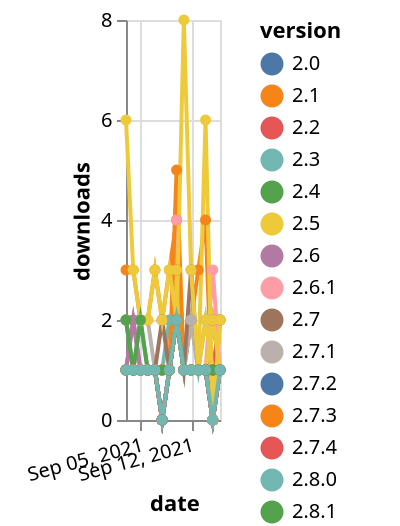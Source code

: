 {"$schema": "https://vega.github.io/schema/vega-lite/v5.json", "description": "A simple bar chart with embedded data.", "data": {"values": [{"date": "2021-09-03", "total": 187, "delta": 1, "version": "2.8.9"}, {"date": "2021-09-04", "total": 189, "delta": 2, "version": "2.8.9"}, {"date": "2021-09-05", "total": 190, "delta": 1, "version": "2.8.9"}, {"date": "2021-09-06", "total": 191, "delta": 1, "version": "2.8.9"}, {"date": "2021-09-07", "total": 192, "delta": 1, "version": "2.8.9"}, {"date": "2021-09-08", "total": 192, "delta": 0, "version": "2.8.9"}, {"date": "2021-09-09", "total": 193, "delta": 1, "version": "2.8.9"}, {"date": "2021-09-10", "total": 195, "delta": 2, "version": "2.8.9"}, {"date": "2021-09-11", "total": 196, "delta": 1, "version": "2.8.9"}, {"date": "2021-09-12", "total": 197, "delta": 1, "version": "2.8.9"}, {"date": "2021-09-13", "total": 198, "delta": 1, "version": "2.8.9"}, {"date": "2021-09-14", "total": 199, "delta": 1, "version": "2.8.9"}, {"date": "2021-09-15", "total": 199, "delta": 0, "version": "2.8.9"}, {"date": "2021-09-16", "total": 200, "delta": 1, "version": "2.8.9"}, {"date": "2021-09-03", "total": 144, "delta": 1, "version": "3.0.2"}, {"date": "2021-09-04", "total": 145, "delta": 1, "version": "3.0.2"}, {"date": "2021-09-05", "total": 146, "delta": 1, "version": "3.0.2"}, {"date": "2021-09-06", "total": 147, "delta": 1, "version": "3.0.2"}, {"date": "2021-09-07", "total": 148, "delta": 1, "version": "3.0.2"}, {"date": "2021-09-08", "total": 148, "delta": 0, "version": "3.0.2"}, {"date": "2021-09-09", "total": 149, "delta": 1, "version": "3.0.2"}, {"date": "2021-09-10", "total": 151, "delta": 2, "version": "3.0.2"}, {"date": "2021-09-11", "total": 152, "delta": 1, "version": "3.0.2"}, {"date": "2021-09-12", "total": 153, "delta": 1, "version": "3.0.2"}, {"date": "2021-09-13", "total": 154, "delta": 1, "version": "3.0.2"}, {"date": "2021-09-14", "total": 155, "delta": 1, "version": "3.0.2"}, {"date": "2021-09-15", "total": 155, "delta": 0, "version": "3.0.2"}, {"date": "2021-09-16", "total": 156, "delta": 1, "version": "3.0.2"}, {"date": "2021-09-03", "total": 208, "delta": 1, "version": "2.8.2"}, {"date": "2021-09-04", "total": 209, "delta": 1, "version": "2.8.2"}, {"date": "2021-09-05", "total": 210, "delta": 1, "version": "2.8.2"}, {"date": "2021-09-06", "total": 211, "delta": 1, "version": "2.8.2"}, {"date": "2021-09-07", "total": 212, "delta": 1, "version": "2.8.2"}, {"date": "2021-09-08", "total": 212, "delta": 0, "version": "2.8.2"}, {"date": "2021-09-09", "total": 213, "delta": 1, "version": "2.8.2"}, {"date": "2021-09-10", "total": 215, "delta": 2, "version": "2.8.2"}, {"date": "2021-09-11", "total": 216, "delta": 1, "version": "2.8.2"}, {"date": "2021-09-12", "total": 217, "delta": 1, "version": "2.8.2"}, {"date": "2021-09-13", "total": 218, "delta": 1, "version": "2.8.2"}, {"date": "2021-09-14", "total": 219, "delta": 1, "version": "2.8.2"}, {"date": "2021-09-15", "total": 219, "delta": 0, "version": "2.8.2"}, {"date": "2021-09-16", "total": 220, "delta": 1, "version": "2.8.2"}, {"date": "2021-09-03", "total": 332, "delta": 1, "version": "2.8.6"}, {"date": "2021-09-04", "total": 333, "delta": 1, "version": "2.8.6"}, {"date": "2021-09-05", "total": 334, "delta": 1, "version": "2.8.6"}, {"date": "2021-09-06", "total": 335, "delta": 1, "version": "2.8.6"}, {"date": "2021-09-07", "total": 336, "delta": 1, "version": "2.8.6"}, {"date": "2021-09-08", "total": 336, "delta": 0, "version": "2.8.6"}, {"date": "2021-09-09", "total": 337, "delta": 1, "version": "2.8.6"}, {"date": "2021-09-10", "total": 339, "delta": 2, "version": "2.8.6"}, {"date": "2021-09-11", "total": 340, "delta": 1, "version": "2.8.6"}, {"date": "2021-09-12", "total": 341, "delta": 1, "version": "2.8.6"}, {"date": "2021-09-13", "total": 342, "delta": 1, "version": "2.8.6"}, {"date": "2021-09-14", "total": 343, "delta": 1, "version": "2.8.6"}, {"date": "2021-09-15", "total": 343, "delta": 0, "version": "2.8.6"}, {"date": "2021-09-16", "total": 344, "delta": 1, "version": "2.8.6"}, {"date": "2021-09-03", "total": 180, "delta": 1, "version": "2.8.8"}, {"date": "2021-09-04", "total": 181, "delta": 1, "version": "2.8.8"}, {"date": "2021-09-05", "total": 182, "delta": 1, "version": "2.8.8"}, {"date": "2021-09-06", "total": 183, "delta": 1, "version": "2.8.8"}, {"date": "2021-09-07", "total": 184, "delta": 1, "version": "2.8.8"}, {"date": "2021-09-08", "total": 184, "delta": 0, "version": "2.8.8"}, {"date": "2021-09-09", "total": 185, "delta": 1, "version": "2.8.8"}, {"date": "2021-09-10", "total": 187, "delta": 2, "version": "2.8.8"}, {"date": "2021-09-11", "total": 188, "delta": 1, "version": "2.8.8"}, {"date": "2021-09-12", "total": 189, "delta": 1, "version": "2.8.8"}, {"date": "2021-09-13", "total": 190, "delta": 1, "version": "2.8.8"}, {"date": "2021-09-14", "total": 191, "delta": 1, "version": "2.8.8"}, {"date": "2021-09-15", "total": 191, "delta": 0, "version": "2.8.8"}, {"date": "2021-09-16", "total": 192, "delta": 1, "version": "2.8.8"}, {"date": "2021-09-03", "total": 99, "delta": 2, "version": "3.0.5"}, {"date": "2021-09-04", "total": 100, "delta": 1, "version": "3.0.5"}, {"date": "2021-09-05", "total": 101, "delta": 1, "version": "3.0.5"}, {"date": "2021-09-06", "total": 102, "delta": 1, "version": "3.0.5"}, {"date": "2021-09-07", "total": 103, "delta": 1, "version": "3.0.5"}, {"date": "2021-09-08", "total": 103, "delta": 0, "version": "3.0.5"}, {"date": "2021-09-09", "total": 104, "delta": 1, "version": "3.0.5"}, {"date": "2021-09-10", "total": 106, "delta": 2, "version": "3.0.5"}, {"date": "2021-09-11", "total": 107, "delta": 1, "version": "3.0.5"}, {"date": "2021-09-12", "total": 108, "delta": 1, "version": "3.0.5"}, {"date": "2021-09-13", "total": 109, "delta": 1, "version": "3.0.5"}, {"date": "2021-09-14", "total": 110, "delta": 1, "version": "3.0.5"}, {"date": "2021-09-15", "total": 110, "delta": 0, "version": "3.0.5"}, {"date": "2021-09-16", "total": 111, "delta": 1, "version": "3.0.5"}, {"date": "2021-09-03", "total": 205, "delta": 1, "version": "2.8.1"}, {"date": "2021-09-04", "total": 206, "delta": 1, "version": "2.8.1"}, {"date": "2021-09-05", "total": 207, "delta": 1, "version": "2.8.1"}, {"date": "2021-09-06", "total": 208, "delta": 1, "version": "2.8.1"}, {"date": "2021-09-07", "total": 209, "delta": 1, "version": "2.8.1"}, {"date": "2021-09-08", "total": 209, "delta": 0, "version": "2.8.1"}, {"date": "2021-09-09", "total": 210, "delta": 1, "version": "2.8.1"}, {"date": "2021-09-10", "total": 212, "delta": 2, "version": "2.8.1"}, {"date": "2021-09-11", "total": 213, "delta": 1, "version": "2.8.1"}, {"date": "2021-09-12", "total": 214, "delta": 1, "version": "2.8.1"}, {"date": "2021-09-13", "total": 215, "delta": 1, "version": "2.8.1"}, {"date": "2021-09-14", "total": 216, "delta": 1, "version": "2.8.1"}, {"date": "2021-09-15", "total": 216, "delta": 0, "version": "2.8.1"}, {"date": "2021-09-16", "total": 217, "delta": 1, "version": "2.8.1"}, {"date": "2021-09-03", "total": 486, "delta": 1, "version": "2.6.1"}, {"date": "2021-09-04", "total": 487, "delta": 1, "version": "2.6.1"}, {"date": "2021-09-05", "total": 488, "delta": 1, "version": "2.6.1"}, {"date": "2021-09-06", "total": 489, "delta": 1, "version": "2.6.1"}, {"date": "2021-09-07", "total": 490, "delta": 1, "version": "2.6.1"}, {"date": "2021-09-08", "total": 490, "delta": 0, "version": "2.6.1"}, {"date": "2021-09-09", "total": 491, "delta": 1, "version": "2.6.1"}, {"date": "2021-09-10", "total": 495, "delta": 4, "version": "2.6.1"}, {"date": "2021-09-11", "total": 496, "delta": 1, "version": "2.6.1"}, {"date": "2021-09-12", "total": 497, "delta": 1, "version": "2.6.1"}, {"date": "2021-09-13", "total": 498, "delta": 1, "version": "2.6.1"}, {"date": "2021-09-14", "total": 499, "delta": 1, "version": "2.6.1"}, {"date": "2021-09-15", "total": 499, "delta": 0, "version": "2.6.1"}, {"date": "2021-09-16", "total": 500, "delta": 1, "version": "2.6.1"}, {"date": "2021-09-03", "total": 200, "delta": 1, "version": "2.8.11"}, {"date": "2021-09-04", "total": 201, "delta": 1, "version": "2.8.11"}, {"date": "2021-09-05", "total": 202, "delta": 1, "version": "2.8.11"}, {"date": "2021-09-06", "total": 203, "delta": 1, "version": "2.8.11"}, {"date": "2021-09-07", "total": 204, "delta": 1, "version": "2.8.11"}, {"date": "2021-09-08", "total": 205, "delta": 1, "version": "2.8.11"}, {"date": "2021-09-09", "total": 206, "delta": 1, "version": "2.8.11"}, {"date": "2021-09-10", "total": 208, "delta": 2, "version": "2.8.11"}, {"date": "2021-09-11", "total": 209, "delta": 1, "version": "2.8.11"}, {"date": "2021-09-12", "total": 210, "delta": 1, "version": "2.8.11"}, {"date": "2021-09-13", "total": 211, "delta": 1, "version": "2.8.11"}, {"date": "2021-09-14", "total": 212, "delta": 1, "version": "2.8.11"}, {"date": "2021-09-15", "total": 214, "delta": 2, "version": "2.8.11"}, {"date": "2021-09-16", "total": 215, "delta": 1, "version": "2.8.11"}, {"date": "2021-09-03", "total": 338, "delta": 3, "version": "3.0.4"}, {"date": "2021-09-04", "total": 341, "delta": 3, "version": "3.0.4"}, {"date": "2021-09-05", "total": 343, "delta": 2, "version": "3.0.4"}, {"date": "2021-09-06", "total": 345, "delta": 2, "version": "3.0.4"}, {"date": "2021-09-07", "total": 348, "delta": 3, "version": "3.0.4"}, {"date": "2021-09-08", "total": 350, "delta": 2, "version": "3.0.4"}, {"date": "2021-09-09", "total": 353, "delta": 3, "version": "3.0.4"}, {"date": "2021-09-10", "total": 357, "delta": 4, "version": "3.0.4"}, {"date": "2021-09-11", "total": 358, "delta": 1, "version": "3.0.4"}, {"date": "2021-09-12", "total": 360, "delta": 2, "version": "3.0.4"}, {"date": "2021-09-13", "total": 363, "delta": 3, "version": "3.0.4"}, {"date": "2021-09-14", "total": 367, "delta": 4, "version": "3.0.4"}, {"date": "2021-09-15", "total": 367, "delta": 0, "version": "3.0.4"}, {"date": "2021-09-16", "total": 369, "delta": 2, "version": "3.0.4"}, {"date": "2021-09-03", "total": 456, "delta": 1, "version": "2.3"}, {"date": "2021-09-04", "total": 457, "delta": 1, "version": "2.3"}, {"date": "2021-09-05", "total": 459, "delta": 2, "version": "2.3"}, {"date": "2021-09-06", "total": 460, "delta": 1, "version": "2.3"}, {"date": "2021-09-07", "total": 461, "delta": 1, "version": "2.3"}, {"date": "2021-09-08", "total": 462, "delta": 1, "version": "2.3"}, {"date": "2021-09-09", "total": 464, "delta": 2, "version": "2.3"}, {"date": "2021-09-10", "total": 466, "delta": 2, "version": "2.3"}, {"date": "2021-09-11", "total": 467, "delta": 1, "version": "2.3"}, {"date": "2021-09-12", "total": 469, "delta": 2, "version": "2.3"}, {"date": "2021-09-13", "total": 470, "delta": 1, "version": "2.3"}, {"date": "2021-09-14", "total": 472, "delta": 2, "version": "2.3"}, {"date": "2021-09-15", "total": 473, "delta": 1, "version": "2.3"}, {"date": "2021-09-16", "total": 474, "delta": 1, "version": "2.3"}, {"date": "2021-09-03", "total": 265, "delta": 1, "version": "2.0"}, {"date": "2021-09-04", "total": 266, "delta": 1, "version": "2.0"}, {"date": "2021-09-05", "total": 267, "delta": 1, "version": "2.0"}, {"date": "2021-09-06", "total": 268, "delta": 1, "version": "2.0"}, {"date": "2021-09-07", "total": 269, "delta": 1, "version": "2.0"}, {"date": "2021-09-08", "total": 270, "delta": 1, "version": "2.0"}, {"date": "2021-09-09", "total": 271, "delta": 1, "version": "2.0"}, {"date": "2021-09-10", "total": 273, "delta": 2, "version": "2.0"}, {"date": "2021-09-11", "total": 274, "delta": 1, "version": "2.0"}, {"date": "2021-09-12", "total": 275, "delta": 1, "version": "2.0"}, {"date": "2021-09-13", "total": 276, "delta": 1, "version": "2.0"}, {"date": "2021-09-14", "total": 277, "delta": 1, "version": "2.0"}, {"date": "2021-09-15", "total": 278, "delta": 1, "version": "2.0"}, {"date": "2021-09-16", "total": 279, "delta": 1, "version": "2.0"}, {"date": "2021-09-03", "total": 336, "delta": 1, "version": "2.8.14"}, {"date": "2021-09-04", "total": 337, "delta": 1, "version": "2.8.14"}, {"date": "2021-09-05", "total": 339, "delta": 2, "version": "2.8.14"}, {"date": "2021-09-06", "total": 341, "delta": 2, "version": "2.8.14"}, {"date": "2021-09-07", "total": 342, "delta": 1, "version": "2.8.14"}, {"date": "2021-09-08", "total": 343, "delta": 1, "version": "2.8.14"}, {"date": "2021-09-09", "total": 344, "delta": 1, "version": "2.8.14"}, {"date": "2021-09-10", "total": 346, "delta": 2, "version": "2.8.14"}, {"date": "2021-09-11", "total": 347, "delta": 1, "version": "2.8.14"}, {"date": "2021-09-12", "total": 349, "delta": 2, "version": "2.8.14"}, {"date": "2021-09-13", "total": 350, "delta": 1, "version": "2.8.14"}, {"date": "2021-09-14", "total": 351, "delta": 1, "version": "2.8.14"}, {"date": "2021-09-15", "total": 352, "delta": 1, "version": "2.8.14"}, {"date": "2021-09-16", "total": 354, "delta": 2, "version": "2.8.14"}, {"date": "2021-09-03", "total": 210, "delta": 1, "version": "2.7.1"}, {"date": "2021-09-04", "total": 211, "delta": 1, "version": "2.7.1"}, {"date": "2021-09-05", "total": 212, "delta": 1, "version": "2.7.1"}, {"date": "2021-09-06", "total": 213, "delta": 1, "version": "2.7.1"}, {"date": "2021-09-07", "total": 214, "delta": 1, "version": "2.7.1"}, {"date": "2021-09-08", "total": 214, "delta": 0, "version": "2.7.1"}, {"date": "2021-09-09", "total": 215, "delta": 1, "version": "2.7.1"}, {"date": "2021-09-10", "total": 217, "delta": 2, "version": "2.7.1"}, {"date": "2021-09-11", "total": 218, "delta": 1, "version": "2.7.1"}, {"date": "2021-09-12", "total": 219, "delta": 1, "version": "2.7.1"}, {"date": "2021-09-13", "total": 220, "delta": 1, "version": "2.7.1"}, {"date": "2021-09-14", "total": 221, "delta": 1, "version": "2.7.1"}, {"date": "2021-09-15", "total": 221, "delta": 0, "version": "2.7.1"}, {"date": "2021-09-16", "total": 222, "delta": 1, "version": "2.7.1"}, {"date": "2021-09-03", "total": 216, "delta": 1, "version": "2.7"}, {"date": "2021-09-04", "total": 217, "delta": 1, "version": "2.7"}, {"date": "2021-09-05", "total": 218, "delta": 1, "version": "2.7"}, {"date": "2021-09-06", "total": 219, "delta": 1, "version": "2.7"}, {"date": "2021-09-07", "total": 220, "delta": 1, "version": "2.7"}, {"date": "2021-09-08", "total": 221, "delta": 1, "version": "2.7"}, {"date": "2021-09-09", "total": 222, "delta": 1, "version": "2.7"}, {"date": "2021-09-10", "total": 224, "delta": 2, "version": "2.7"}, {"date": "2021-09-11", "total": 225, "delta": 1, "version": "2.7"}, {"date": "2021-09-12", "total": 226, "delta": 1, "version": "2.7"}, {"date": "2021-09-13", "total": 227, "delta": 1, "version": "2.7"}, {"date": "2021-09-14", "total": 228, "delta": 1, "version": "2.7"}, {"date": "2021-09-15", "total": 229, "delta": 1, "version": "2.7"}, {"date": "2021-09-16", "total": 230, "delta": 1, "version": "2.7"}, {"date": "2021-09-03", "total": 201, "delta": 1, "version": "2.8.3"}, {"date": "2021-09-04", "total": 202, "delta": 1, "version": "2.8.3"}, {"date": "2021-09-05", "total": 203, "delta": 1, "version": "2.8.3"}, {"date": "2021-09-06", "total": 204, "delta": 1, "version": "2.8.3"}, {"date": "2021-09-07", "total": 205, "delta": 1, "version": "2.8.3"}, {"date": "2021-09-08", "total": 205, "delta": 0, "version": "2.8.3"}, {"date": "2021-09-09", "total": 206, "delta": 1, "version": "2.8.3"}, {"date": "2021-09-10", "total": 208, "delta": 2, "version": "2.8.3"}, {"date": "2021-09-11", "total": 209, "delta": 1, "version": "2.8.3"}, {"date": "2021-09-12", "total": 210, "delta": 1, "version": "2.8.3"}, {"date": "2021-09-13", "total": 211, "delta": 1, "version": "2.8.3"}, {"date": "2021-09-14", "total": 212, "delta": 1, "version": "2.8.3"}, {"date": "2021-09-15", "total": 213, "delta": 1, "version": "2.8.3"}, {"date": "2021-09-16", "total": 214, "delta": 1, "version": "2.8.3"}, {"date": "2021-09-03", "total": 312, "delta": 1, "version": "2.8.0"}, {"date": "2021-09-04", "total": 313, "delta": 1, "version": "2.8.0"}, {"date": "2021-09-05", "total": 314, "delta": 1, "version": "2.8.0"}, {"date": "2021-09-06", "total": 315, "delta": 1, "version": "2.8.0"}, {"date": "2021-09-07", "total": 316, "delta": 1, "version": "2.8.0"}, {"date": "2021-09-08", "total": 316, "delta": 0, "version": "2.8.0"}, {"date": "2021-09-09", "total": 317, "delta": 1, "version": "2.8.0"}, {"date": "2021-09-10", "total": 320, "delta": 3, "version": "2.8.0"}, {"date": "2021-09-11", "total": 321, "delta": 1, "version": "2.8.0"}, {"date": "2021-09-12", "total": 322, "delta": 1, "version": "2.8.0"}, {"date": "2021-09-13", "total": 323, "delta": 1, "version": "2.8.0"}, {"date": "2021-09-14", "total": 324, "delta": 1, "version": "2.8.0"}, {"date": "2021-09-15", "total": 324, "delta": 0, "version": "2.8.0"}, {"date": "2021-09-16", "total": 325, "delta": 1, "version": "2.8.0"}, {"date": "2021-09-03", "total": 91, "delta": 2, "version": "3.0.6"}, {"date": "2021-09-04", "total": 92, "delta": 1, "version": "3.0.6"}, {"date": "2021-09-05", "total": 93, "delta": 1, "version": "3.0.6"}, {"date": "2021-09-06", "total": 94, "delta": 1, "version": "3.0.6"}, {"date": "2021-09-07", "total": 95, "delta": 1, "version": "3.0.6"}, {"date": "2021-09-08", "total": 95, "delta": 0, "version": "3.0.6"}, {"date": "2021-09-09", "total": 96, "delta": 1, "version": "3.0.6"}, {"date": "2021-09-10", "total": 98, "delta": 2, "version": "3.0.6"}, {"date": "2021-09-11", "total": 99, "delta": 1, "version": "3.0.6"}, {"date": "2021-09-12", "total": 100, "delta": 1, "version": "3.0.6"}, {"date": "2021-09-13", "total": 101, "delta": 1, "version": "3.0.6"}, {"date": "2021-09-14", "total": 102, "delta": 1, "version": "3.0.6"}, {"date": "2021-09-15", "total": 103, "delta": 1, "version": "3.0.6"}, {"date": "2021-09-16", "total": 104, "delta": 1, "version": "3.0.6"}, {"date": "2021-09-03", "total": 244, "delta": 1, "version": "2.6"}, {"date": "2021-09-04", "total": 246, "delta": 2, "version": "2.6"}, {"date": "2021-09-05", "total": 247, "delta": 1, "version": "2.6"}, {"date": "2021-09-06", "total": 248, "delta": 1, "version": "2.6"}, {"date": "2021-09-07", "total": 249, "delta": 1, "version": "2.6"}, {"date": "2021-09-08", "total": 250, "delta": 1, "version": "2.6"}, {"date": "2021-09-09", "total": 251, "delta": 1, "version": "2.6"}, {"date": "2021-09-10", "total": 253, "delta": 2, "version": "2.6"}, {"date": "2021-09-11", "total": 254, "delta": 1, "version": "2.6"}, {"date": "2021-09-12", "total": 255, "delta": 1, "version": "2.6"}, {"date": "2021-09-13", "total": 256, "delta": 1, "version": "2.6"}, {"date": "2021-09-14", "total": 257, "delta": 1, "version": "2.6"}, {"date": "2021-09-15", "total": 259, "delta": 2, "version": "2.6"}, {"date": "2021-09-16", "total": 260, "delta": 1, "version": "2.6"}, {"date": "2021-09-03", "total": 86, "delta": 2, "version": "3.0.7"}, {"date": "2021-09-04", "total": 87, "delta": 1, "version": "3.0.7"}, {"date": "2021-09-05", "total": 88, "delta": 1, "version": "3.0.7"}, {"date": "2021-09-06", "total": 89, "delta": 1, "version": "3.0.7"}, {"date": "2021-09-07", "total": 90, "delta": 1, "version": "3.0.7"}, {"date": "2021-09-08", "total": 90, "delta": 0, "version": "3.0.7"}, {"date": "2021-09-09", "total": 91, "delta": 1, "version": "3.0.7"}, {"date": "2021-09-10", "total": 93, "delta": 2, "version": "3.0.7"}, {"date": "2021-09-11", "total": 94, "delta": 1, "version": "3.0.7"}, {"date": "2021-09-12", "total": 95, "delta": 1, "version": "3.0.7"}, {"date": "2021-09-13", "total": 96, "delta": 1, "version": "3.0.7"}, {"date": "2021-09-14", "total": 97, "delta": 1, "version": "3.0.7"}, {"date": "2021-09-15", "total": 97, "delta": 0, "version": "3.0.7"}, {"date": "2021-09-16", "total": 98, "delta": 1, "version": "3.0.7"}, {"date": "2021-09-03", "total": 155, "delta": 1, "version": "3.0.1"}, {"date": "2021-09-04", "total": 156, "delta": 1, "version": "3.0.1"}, {"date": "2021-09-05", "total": 157, "delta": 1, "version": "3.0.1"}, {"date": "2021-09-06", "total": 158, "delta": 1, "version": "3.0.1"}, {"date": "2021-09-07", "total": 159, "delta": 1, "version": "3.0.1"}, {"date": "2021-09-08", "total": 159, "delta": 0, "version": "3.0.1"}, {"date": "2021-09-09", "total": 160, "delta": 1, "version": "3.0.1"}, {"date": "2021-09-10", "total": 162, "delta": 2, "version": "3.0.1"}, {"date": "2021-09-11", "total": 163, "delta": 1, "version": "3.0.1"}, {"date": "2021-09-12", "total": 164, "delta": 1, "version": "3.0.1"}, {"date": "2021-09-13", "total": 165, "delta": 1, "version": "3.0.1"}, {"date": "2021-09-14", "total": 166, "delta": 1, "version": "3.0.1"}, {"date": "2021-09-15", "total": 166, "delta": 0, "version": "3.0.1"}, {"date": "2021-09-16", "total": 167, "delta": 1, "version": "3.0.1"}, {"date": "2021-09-03", "total": 453, "delta": 1, "version": "2.2"}, {"date": "2021-09-04", "total": 454, "delta": 1, "version": "2.2"}, {"date": "2021-09-05", "total": 455, "delta": 1, "version": "2.2"}, {"date": "2021-09-06", "total": 456, "delta": 1, "version": "2.2"}, {"date": "2021-09-07", "total": 457, "delta": 1, "version": "2.2"}, {"date": "2021-09-08", "total": 458, "delta": 1, "version": "2.2"}, {"date": "2021-09-09", "total": 459, "delta": 1, "version": "2.2"}, {"date": "2021-09-10", "total": 462, "delta": 3, "version": "2.2"}, {"date": "2021-09-11", "total": 463, "delta": 1, "version": "2.2"}, {"date": "2021-09-12", "total": 464, "delta": 1, "version": "2.2"}, {"date": "2021-09-13", "total": 465, "delta": 1, "version": "2.2"}, {"date": "2021-09-14", "total": 466, "delta": 1, "version": "2.2"}, {"date": "2021-09-15", "total": 467, "delta": 1, "version": "2.2"}, {"date": "2021-09-16", "total": 469, "delta": 2, "version": "2.2"}, {"date": "2021-09-03", "total": 520, "delta": 1, "version": "2.8.4"}, {"date": "2021-09-04", "total": 521, "delta": 1, "version": "2.8.4"}, {"date": "2021-09-05", "total": 522, "delta": 1, "version": "2.8.4"}, {"date": "2021-09-06", "total": 523, "delta": 1, "version": "2.8.4"}, {"date": "2021-09-07", "total": 524, "delta": 1, "version": "2.8.4"}, {"date": "2021-09-08", "total": 524, "delta": 0, "version": "2.8.4"}, {"date": "2021-09-09", "total": 525, "delta": 1, "version": "2.8.4"}, {"date": "2021-09-10", "total": 527, "delta": 2, "version": "2.8.4"}, {"date": "2021-09-11", "total": 528, "delta": 1, "version": "2.8.4"}, {"date": "2021-09-12", "total": 529, "delta": 1, "version": "2.8.4"}, {"date": "2021-09-13", "total": 530, "delta": 1, "version": "2.8.4"}, {"date": "2021-09-14", "total": 531, "delta": 1, "version": "2.8.4"}, {"date": "2021-09-15", "total": 531, "delta": 0, "version": "2.8.4"}, {"date": "2021-09-16", "total": 532, "delta": 1, "version": "2.8.4"}, {"date": "2021-09-03", "total": 153, "delta": 1, "version": "3.0.0"}, {"date": "2021-09-04", "total": 154, "delta": 1, "version": "3.0.0"}, {"date": "2021-09-05", "total": 155, "delta": 1, "version": "3.0.0"}, {"date": "2021-09-06", "total": 156, "delta": 1, "version": "3.0.0"}, {"date": "2021-09-07", "total": 157, "delta": 1, "version": "3.0.0"}, {"date": "2021-09-08", "total": 157, "delta": 0, "version": "3.0.0"}, {"date": "2021-09-09", "total": 158, "delta": 1, "version": "3.0.0"}, {"date": "2021-09-10", "total": 160, "delta": 2, "version": "3.0.0"}, {"date": "2021-09-11", "total": 161, "delta": 1, "version": "3.0.0"}, {"date": "2021-09-12", "total": 162, "delta": 1, "version": "3.0.0"}, {"date": "2021-09-13", "total": 163, "delta": 1, "version": "3.0.0"}, {"date": "2021-09-14", "total": 164, "delta": 1, "version": "3.0.0"}, {"date": "2021-09-15", "total": 164, "delta": 0, "version": "3.0.0"}, {"date": "2021-09-16", "total": 165, "delta": 1, "version": "3.0.0"}, {"date": "2021-09-03", "total": 199, "delta": 1, "version": "3.0.3"}, {"date": "2021-09-04", "total": 200, "delta": 1, "version": "3.0.3"}, {"date": "2021-09-05", "total": 201, "delta": 1, "version": "3.0.3"}, {"date": "2021-09-06", "total": 202, "delta": 1, "version": "3.0.3"}, {"date": "2021-09-07", "total": 203, "delta": 1, "version": "3.0.3"}, {"date": "2021-09-08", "total": 203, "delta": 0, "version": "3.0.3"}, {"date": "2021-09-09", "total": 204, "delta": 1, "version": "3.0.3"}, {"date": "2021-09-10", "total": 206, "delta": 2, "version": "3.0.3"}, {"date": "2021-09-11", "total": 207, "delta": 1, "version": "3.0.3"}, {"date": "2021-09-12", "total": 208, "delta": 1, "version": "3.0.3"}, {"date": "2021-09-13", "total": 209, "delta": 1, "version": "3.0.3"}, {"date": "2021-09-14", "total": 210, "delta": 1, "version": "3.0.3"}, {"date": "2021-09-15", "total": 210, "delta": 0, "version": "3.0.3"}, {"date": "2021-09-16", "total": 211, "delta": 1, "version": "3.0.3"}, {"date": "2021-09-03", "total": 213, "delta": 1, "version": "2.7.2"}, {"date": "2021-09-04", "total": 214, "delta": 1, "version": "2.7.2"}, {"date": "2021-09-05", "total": 215, "delta": 1, "version": "2.7.2"}, {"date": "2021-09-06", "total": 216, "delta": 1, "version": "2.7.2"}, {"date": "2021-09-07", "total": 217, "delta": 1, "version": "2.7.2"}, {"date": "2021-09-08", "total": 217, "delta": 0, "version": "2.7.2"}, {"date": "2021-09-09", "total": 218, "delta": 1, "version": "2.7.2"}, {"date": "2021-09-10", "total": 220, "delta": 2, "version": "2.7.2"}, {"date": "2021-09-11", "total": 221, "delta": 1, "version": "2.7.2"}, {"date": "2021-09-12", "total": 222, "delta": 1, "version": "2.7.2"}, {"date": "2021-09-13", "total": 223, "delta": 1, "version": "2.7.2"}, {"date": "2021-09-14", "total": 224, "delta": 1, "version": "2.7.2"}, {"date": "2021-09-15", "total": 224, "delta": 0, "version": "2.7.2"}, {"date": "2021-09-16", "total": 225, "delta": 1, "version": "2.7.2"}, {"date": "2021-09-03", "total": 717, "delta": 1, "version": "2.8.12"}, {"date": "2021-09-04", "total": 718, "delta": 1, "version": "2.8.12"}, {"date": "2021-09-05", "total": 719, "delta": 1, "version": "2.8.12"}, {"date": "2021-09-06", "total": 720, "delta": 1, "version": "2.8.12"}, {"date": "2021-09-07", "total": 721, "delta": 1, "version": "2.8.12"}, {"date": "2021-09-08", "total": 722, "delta": 1, "version": "2.8.12"}, {"date": "2021-09-09", "total": 723, "delta": 1, "version": "2.8.12"}, {"date": "2021-09-10", "total": 727, "delta": 4, "version": "2.8.12"}, {"date": "2021-09-11", "total": 728, "delta": 1, "version": "2.8.12"}, {"date": "2021-09-12", "total": 729, "delta": 1, "version": "2.8.12"}, {"date": "2021-09-13", "total": 730, "delta": 1, "version": "2.8.12"}, {"date": "2021-09-14", "total": 731, "delta": 1, "version": "2.8.12"}, {"date": "2021-09-15", "total": 734, "delta": 3, "version": "2.8.12"}, {"date": "2021-09-16", "total": 735, "delta": 1, "version": "2.8.12"}, {"date": "2021-09-03", "total": 202, "delta": 1, "version": "2.7.3"}, {"date": "2021-09-04", "total": 203, "delta": 1, "version": "2.7.3"}, {"date": "2021-09-05", "total": 204, "delta": 1, "version": "2.7.3"}, {"date": "2021-09-06", "total": 205, "delta": 1, "version": "2.7.3"}, {"date": "2021-09-07", "total": 206, "delta": 1, "version": "2.7.3"}, {"date": "2021-09-08", "total": 206, "delta": 0, "version": "2.7.3"}, {"date": "2021-09-09", "total": 207, "delta": 1, "version": "2.7.3"}, {"date": "2021-09-10", "total": 209, "delta": 2, "version": "2.7.3"}, {"date": "2021-09-11", "total": 210, "delta": 1, "version": "2.7.3"}, {"date": "2021-09-12", "total": 211, "delta": 1, "version": "2.7.3"}, {"date": "2021-09-13", "total": 212, "delta": 1, "version": "2.7.3"}, {"date": "2021-09-14", "total": 213, "delta": 1, "version": "2.7.3"}, {"date": "2021-09-15", "total": 213, "delta": 0, "version": "2.7.3"}, {"date": "2021-09-16", "total": 214, "delta": 1, "version": "2.7.3"}, {"date": "2021-09-03", "total": 442, "delta": 1, "version": "2.5"}, {"date": "2021-09-04", "total": 443, "delta": 1, "version": "2.5"}, {"date": "2021-09-05", "total": 444, "delta": 1, "version": "2.5"}, {"date": "2021-09-06", "total": 445, "delta": 1, "version": "2.5"}, {"date": "2021-09-07", "total": 446, "delta": 1, "version": "2.5"}, {"date": "2021-09-08", "total": 447, "delta": 1, "version": "2.5"}, {"date": "2021-09-09", "total": 448, "delta": 1, "version": "2.5"}, {"date": "2021-09-10", "total": 451, "delta": 3, "version": "2.5"}, {"date": "2021-09-11", "total": 452, "delta": 1, "version": "2.5"}, {"date": "2021-09-12", "total": 453, "delta": 1, "version": "2.5"}, {"date": "2021-09-13", "total": 454, "delta": 1, "version": "2.5"}, {"date": "2021-09-14", "total": 456, "delta": 2, "version": "2.5"}, {"date": "2021-09-15", "total": 457, "delta": 1, "version": "2.5"}, {"date": "2021-09-16", "total": 458, "delta": 1, "version": "2.5"}, {"date": "2021-09-03", "total": 211, "delta": 1, "version": "2.8.10"}, {"date": "2021-09-04", "total": 212, "delta": 1, "version": "2.8.10"}, {"date": "2021-09-05", "total": 213, "delta": 1, "version": "2.8.10"}, {"date": "2021-09-06", "total": 214, "delta": 1, "version": "2.8.10"}, {"date": "2021-09-07", "total": 215, "delta": 1, "version": "2.8.10"}, {"date": "2021-09-08", "total": 216, "delta": 1, "version": "2.8.10"}, {"date": "2021-09-09", "total": 217, "delta": 1, "version": "2.8.10"}, {"date": "2021-09-10", "total": 219, "delta": 2, "version": "2.8.10"}, {"date": "2021-09-11", "total": 220, "delta": 1, "version": "2.8.10"}, {"date": "2021-09-12", "total": 221, "delta": 1, "version": "2.8.10"}, {"date": "2021-09-13", "total": 222, "delta": 1, "version": "2.8.10"}, {"date": "2021-09-14", "total": 223, "delta": 1, "version": "2.8.10"}, {"date": "2021-09-15", "total": 225, "delta": 2, "version": "2.8.10"}, {"date": "2021-09-16", "total": 226, "delta": 1, "version": "2.8.10"}, {"date": "2021-09-03", "total": 647, "delta": 1, "version": "2.1"}, {"date": "2021-09-04", "total": 648, "delta": 1, "version": "2.1"}, {"date": "2021-09-05", "total": 649, "delta": 1, "version": "2.1"}, {"date": "2021-09-06", "total": 650, "delta": 1, "version": "2.1"}, {"date": "2021-09-07", "total": 651, "delta": 1, "version": "2.1"}, {"date": "2021-09-08", "total": 652, "delta": 1, "version": "2.1"}, {"date": "2021-09-09", "total": 653, "delta": 1, "version": "2.1"}, {"date": "2021-09-10", "total": 658, "delta": 5, "version": "2.1"}, {"date": "2021-09-11", "total": 659, "delta": 1, "version": "2.1"}, {"date": "2021-09-12", "total": 660, "delta": 1, "version": "2.1"}, {"date": "2021-09-13", "total": 661, "delta": 1, "version": "2.1"}, {"date": "2021-09-14", "total": 662, "delta": 1, "version": "2.1"}, {"date": "2021-09-15", "total": 663, "delta": 1, "version": "2.1"}, {"date": "2021-09-16", "total": 664, "delta": 1, "version": "2.1"}, {"date": "2021-09-03", "total": 204, "delta": 1, "version": "2.7.4"}, {"date": "2021-09-04", "total": 205, "delta": 1, "version": "2.7.4"}, {"date": "2021-09-05", "total": 206, "delta": 1, "version": "2.7.4"}, {"date": "2021-09-06", "total": 207, "delta": 1, "version": "2.7.4"}, {"date": "2021-09-07", "total": 208, "delta": 1, "version": "2.7.4"}, {"date": "2021-09-08", "total": 208, "delta": 0, "version": "2.7.4"}, {"date": "2021-09-09", "total": 209, "delta": 1, "version": "2.7.4"}, {"date": "2021-09-10", "total": 211, "delta": 2, "version": "2.7.4"}, {"date": "2021-09-11", "total": 212, "delta": 1, "version": "2.7.4"}, {"date": "2021-09-12", "total": 213, "delta": 1, "version": "2.7.4"}, {"date": "2021-09-13", "total": 214, "delta": 1, "version": "2.7.4"}, {"date": "2021-09-14", "total": 215, "delta": 1, "version": "2.7.4"}, {"date": "2021-09-15", "total": 215, "delta": 0, "version": "2.7.4"}, {"date": "2021-09-16", "total": 216, "delta": 1, "version": "2.7.4"}, {"date": "2021-09-03", "total": 241, "delta": 1, "version": "2.8.13"}, {"date": "2021-09-04", "total": 242, "delta": 1, "version": "2.8.13"}, {"date": "2021-09-05", "total": 243, "delta": 1, "version": "2.8.13"}, {"date": "2021-09-06", "total": 244, "delta": 1, "version": "2.8.13"}, {"date": "2021-09-07", "total": 245, "delta": 1, "version": "2.8.13"}, {"date": "2021-09-08", "total": 247, "delta": 2, "version": "2.8.13"}, {"date": "2021-09-09", "total": 248, "delta": 1, "version": "2.8.13"}, {"date": "2021-09-10", "total": 250, "delta": 2, "version": "2.8.13"}, {"date": "2021-09-11", "total": 251, "delta": 1, "version": "2.8.13"}, {"date": "2021-09-12", "total": 254, "delta": 3, "version": "2.8.13"}, {"date": "2021-09-13", "total": 255, "delta": 1, "version": "2.8.13"}, {"date": "2021-09-14", "total": 256, "delta": 1, "version": "2.8.13"}, {"date": "2021-09-15", "total": 257, "delta": 1, "version": "2.8.13"}, {"date": "2021-09-16", "total": 258, "delta": 1, "version": "2.8.13"}, {"date": "2021-09-03", "total": 25, "delta": 6, "version": "3.0.8"}, {"date": "2021-09-04", "total": 28, "delta": 3, "version": "3.0.8"}, {"date": "2021-09-05", "total": 30, "delta": 2, "version": "3.0.8"}, {"date": "2021-09-06", "total": 32, "delta": 2, "version": "3.0.8"}, {"date": "2021-09-07", "total": 35, "delta": 3, "version": "3.0.8"}, {"date": "2021-09-08", "total": 37, "delta": 2, "version": "3.0.8"}, {"date": "2021-09-09", "total": 40, "delta": 3, "version": "3.0.8"}, {"date": "2021-09-10", "total": 42, "delta": 2, "version": "3.0.8"}, {"date": "2021-09-11", "total": 50, "delta": 8, "version": "3.0.8"}, {"date": "2021-09-12", "total": 53, "delta": 3, "version": "3.0.8"}, {"date": "2021-09-13", "total": 54, "delta": 1, "version": "3.0.8"}, {"date": "2021-09-14", "total": 60, "delta": 6, "version": "3.0.8"}, {"date": "2021-09-15", "total": 60, "delta": 0, "version": "3.0.8"}, {"date": "2021-09-16", "total": 62, "delta": 2, "version": "3.0.8"}, {"date": "2021-09-03", "total": 314, "delta": 1, "version": "2.4"}, {"date": "2021-09-04", "total": 315, "delta": 1, "version": "2.4"}, {"date": "2021-09-05", "total": 317, "delta": 2, "version": "2.4"}, {"date": "2021-09-06", "total": 318, "delta": 1, "version": "2.4"}, {"date": "2021-09-07", "total": 319, "delta": 1, "version": "2.4"}, {"date": "2021-09-08", "total": 320, "delta": 1, "version": "2.4"}, {"date": "2021-09-09", "total": 321, "delta": 1, "version": "2.4"}, {"date": "2021-09-10", "total": 323, "delta": 2, "version": "2.4"}, {"date": "2021-09-11", "total": 324, "delta": 1, "version": "2.4"}, {"date": "2021-09-12", "total": 325, "delta": 1, "version": "2.4"}, {"date": "2021-09-13", "total": 326, "delta": 1, "version": "2.4"}, {"date": "2021-09-14", "total": 327, "delta": 1, "version": "2.4"}, {"date": "2021-09-15", "total": 328, "delta": 1, "version": "2.4"}, {"date": "2021-09-16", "total": 329, "delta": 1, "version": "2.4"}, {"date": "2021-09-03", "total": 272, "delta": 1, "version": "2.8.5"}, {"date": "2021-09-04", "total": 273, "delta": 1, "version": "2.8.5"}, {"date": "2021-09-05", "total": 274, "delta": 1, "version": "2.8.5"}, {"date": "2021-09-06", "total": 275, "delta": 1, "version": "2.8.5"}, {"date": "2021-09-07", "total": 276, "delta": 1, "version": "2.8.5"}, {"date": "2021-09-08", "total": 276, "delta": 0, "version": "2.8.5"}, {"date": "2021-09-09", "total": 277, "delta": 1, "version": "2.8.5"}, {"date": "2021-09-10", "total": 279, "delta": 2, "version": "2.8.5"}, {"date": "2021-09-11", "total": 280, "delta": 1, "version": "2.8.5"}, {"date": "2021-09-12", "total": 281, "delta": 1, "version": "2.8.5"}, {"date": "2021-09-13", "total": 282, "delta": 1, "version": "2.8.5"}, {"date": "2021-09-14", "total": 283, "delta": 1, "version": "2.8.5"}, {"date": "2021-09-15", "total": 283, "delta": 0, "version": "2.8.5"}, {"date": "2021-09-16", "total": 284, "delta": 1, "version": "2.8.5"}]}, "width": "container", "mark": {"type": "line", "point": {"filled": true}}, "encoding": {"x": {"field": "date", "type": "temporal", "timeUnit": "yearmonthdate", "title": "date", "axis": {"labelAngle": -15}}, "y": {"field": "delta", "type": "quantitative", "title": "downloads"}, "color": {"field": "version", "type": "nominal"}, "tooltip": {"field": "delta"}}}